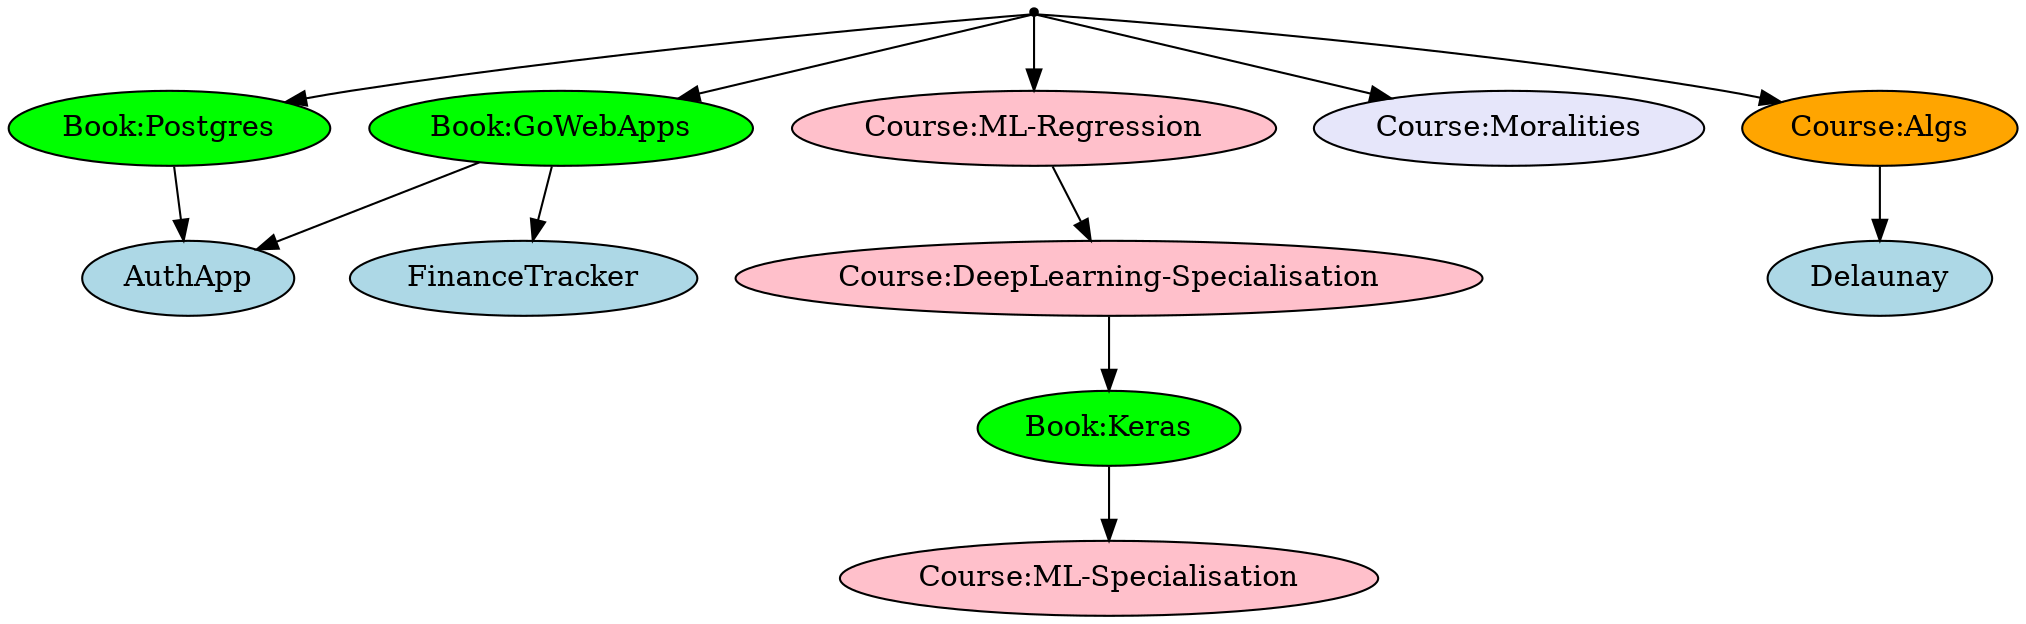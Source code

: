 digraph {
  start [shape=point]
  node [style=filled]

  sC,sF,sH [fillcolor=green]
  pA,pB,pC [fillcolor=lightblue]
  cA,cB,cD [fillcolor=pink]
  oA [fillcolor=lavender]
  cC [fillcolor=orange]

  cA [label="Course:ML-Regression"]
  cB [label="Course:DeepLearning-Specialisation"]
  cC [label="Course:Algs"]
  cD [label="Course:ML-Specialisation"]

  sC [label="Book:Keras"]
  sF [label="Book:Postgres"]
  sH [label="Book:GoWebApps"]

  pA [label="Delaunay"]
  pB [label="AuthApp"]
  pC [label="FinanceTracker"]

  oA [label="Course:Moralities"]

  sH -> pB
  sF -> pB

  sH -> pC

  cA -> cB
  cB -> sC
  sC -> cD

  cC -> pA

  start -> cA
  start -> sF
  start -> sH
  start -> cC
  start -> oA

}
